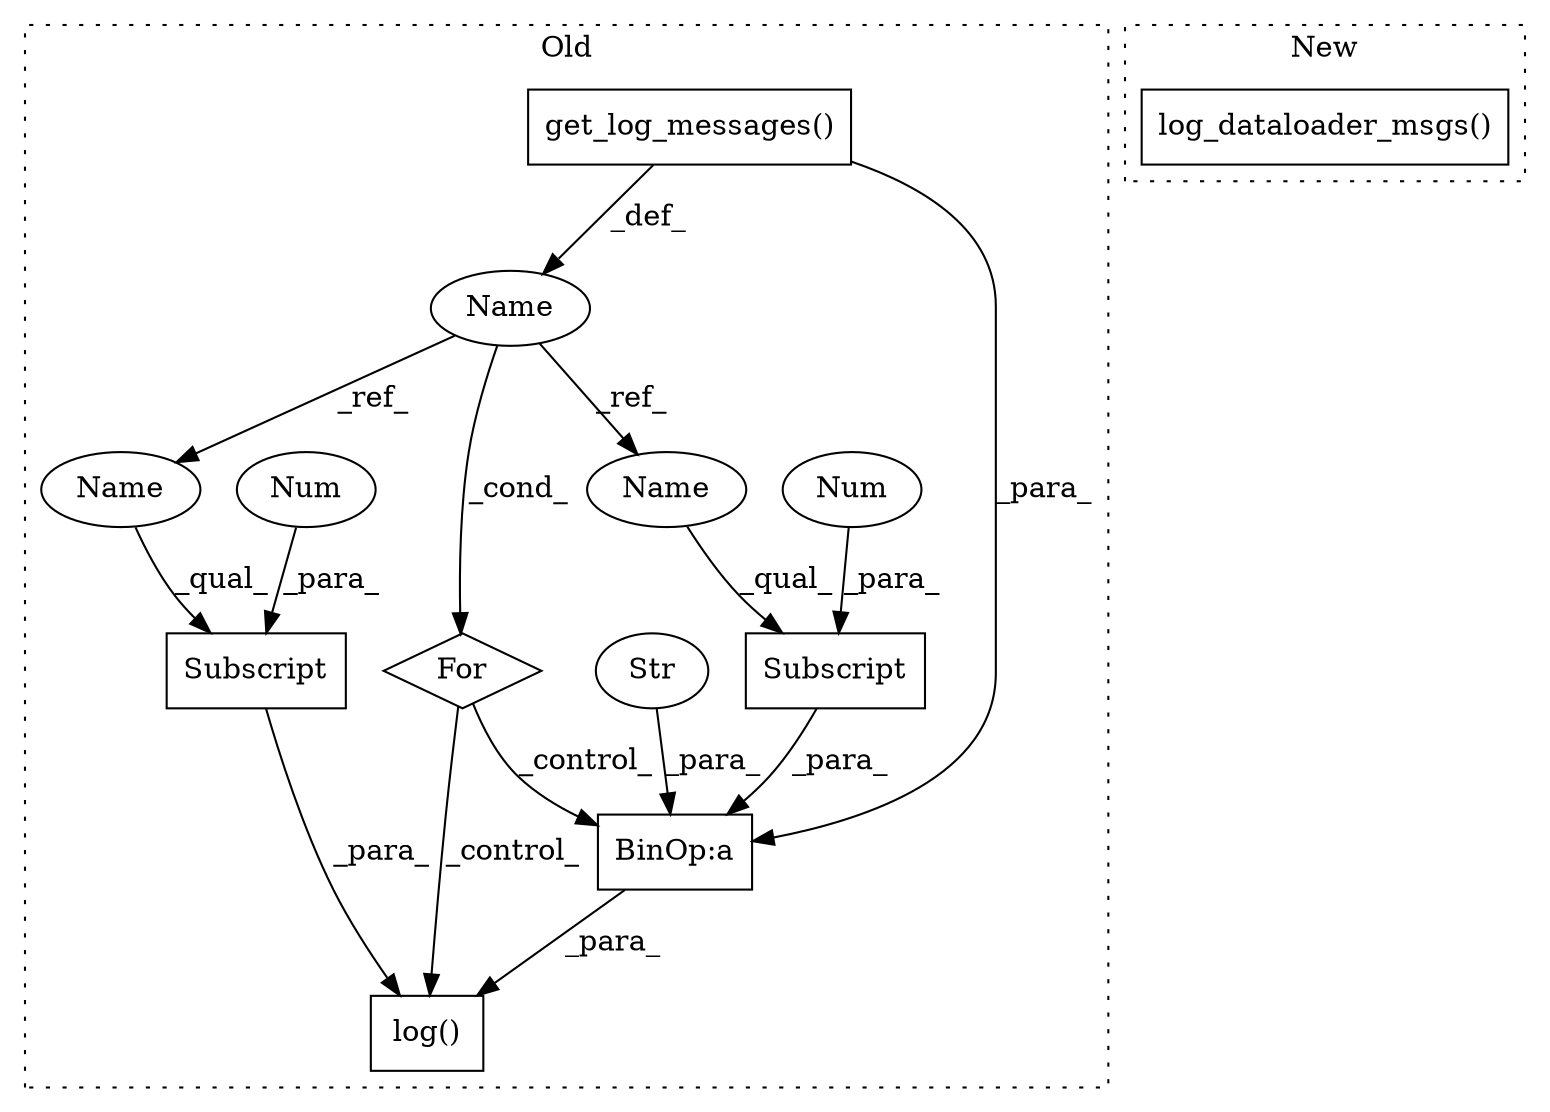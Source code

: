 digraph G {
subgraph cluster0 {
1 [label="Subscript" a="63" s="8897,0" l="10,0" shape="box"];
3 [label="Name" a="87" s="8831" l="7" shape="ellipse"];
4 [label="Subscript" a="63" s="8926,0" l="10,0" shape="box"];
5 [label="log()" a="75" s="8886,8936" l="11,1" shape="box"];
6 [label="BinOp:a" a="82" s="8923" l="3" shape="box"];
7 [label="Str" a="66" s="8909" l="14" shape="ellipse"];
8 [label="For" a="107" s="8827,8872" l="4,14" shape="diamond"];
9 [label="Num" a="76" s="8934" l="1" shape="ellipse"];
10 [label="Num" a="76" s="8905" l="1" shape="ellipse"];
11 [label="get_log_messages()" a="75" s="8842" l="30" shape="box"];
12 [label="Name" a="87" s="8897" l="7" shape="ellipse"];
13 [label="Name" a="87" s="8926" l="7" shape="ellipse"];
label = "Old";
style="dotted";
}
subgraph cluster1 {
2 [label="log_dataloader_msgs()" a="75" s="8594" l="26" shape="box"];
label = "New";
style="dotted";
}
1 -> 5 [label="_para_"];
3 -> 12 [label="_ref_"];
3 -> 13 [label="_ref_"];
3 -> 8 [label="_cond_"];
4 -> 6 [label="_para_"];
6 -> 5 [label="_para_"];
7 -> 6 [label="_para_"];
8 -> 6 [label="_control_"];
8 -> 5 [label="_control_"];
9 -> 4 [label="_para_"];
10 -> 1 [label="_para_"];
11 -> 6 [label="_para_"];
11 -> 3 [label="_def_"];
12 -> 1 [label="_qual_"];
13 -> 4 [label="_qual_"];
}